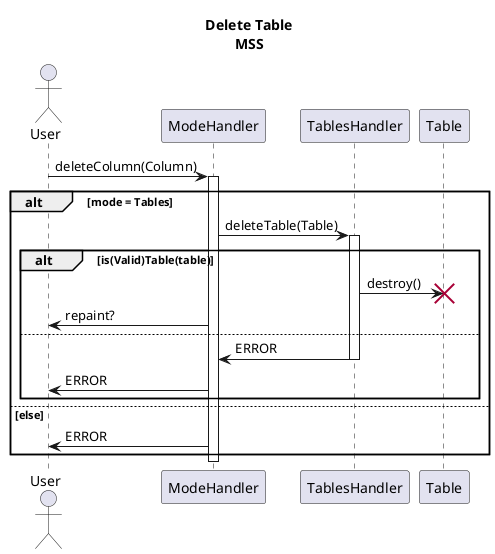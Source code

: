 @startuml
title Delete Table\nMSS
Actor User
User -> ModeHandler: deleteColumn(Column)
activate ModeHandler
alt mode = Tables
ModeHandler -> TablesHandler: deleteTable(Table)
alt is(Valid)Table(table)
activate TablesHandler

TablesHandler -> Table: destroy()
destroy Table
ModeHandler -> User: repaint?
else
TablesHandler -> ModeHandler : ERROR
deactivate TablesHandler
ModeHandler-> User : ERROR
end
else else
ModeHandler -> User: ERROR
end
deactivate ModeHandler
@enduml